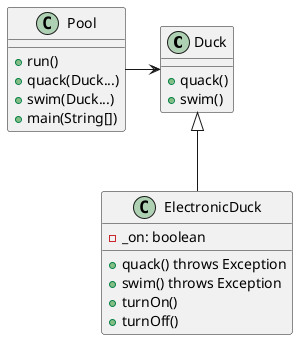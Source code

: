 @startuml lsp
class Duck {
  +quack()
  +swim()
}

class ElectronicDuck {
  -_on: boolean
  +quack() throws Exception
  +swim() throws Exception
  +turnOn()
  +turnOff()
}

class Pool {
  +run()
  +quack(Duck...)
  +swim(Duck...)
  +main(String[])
}

Duck <|-- ElectronicDuck
Pool -> Duck
@enduml
